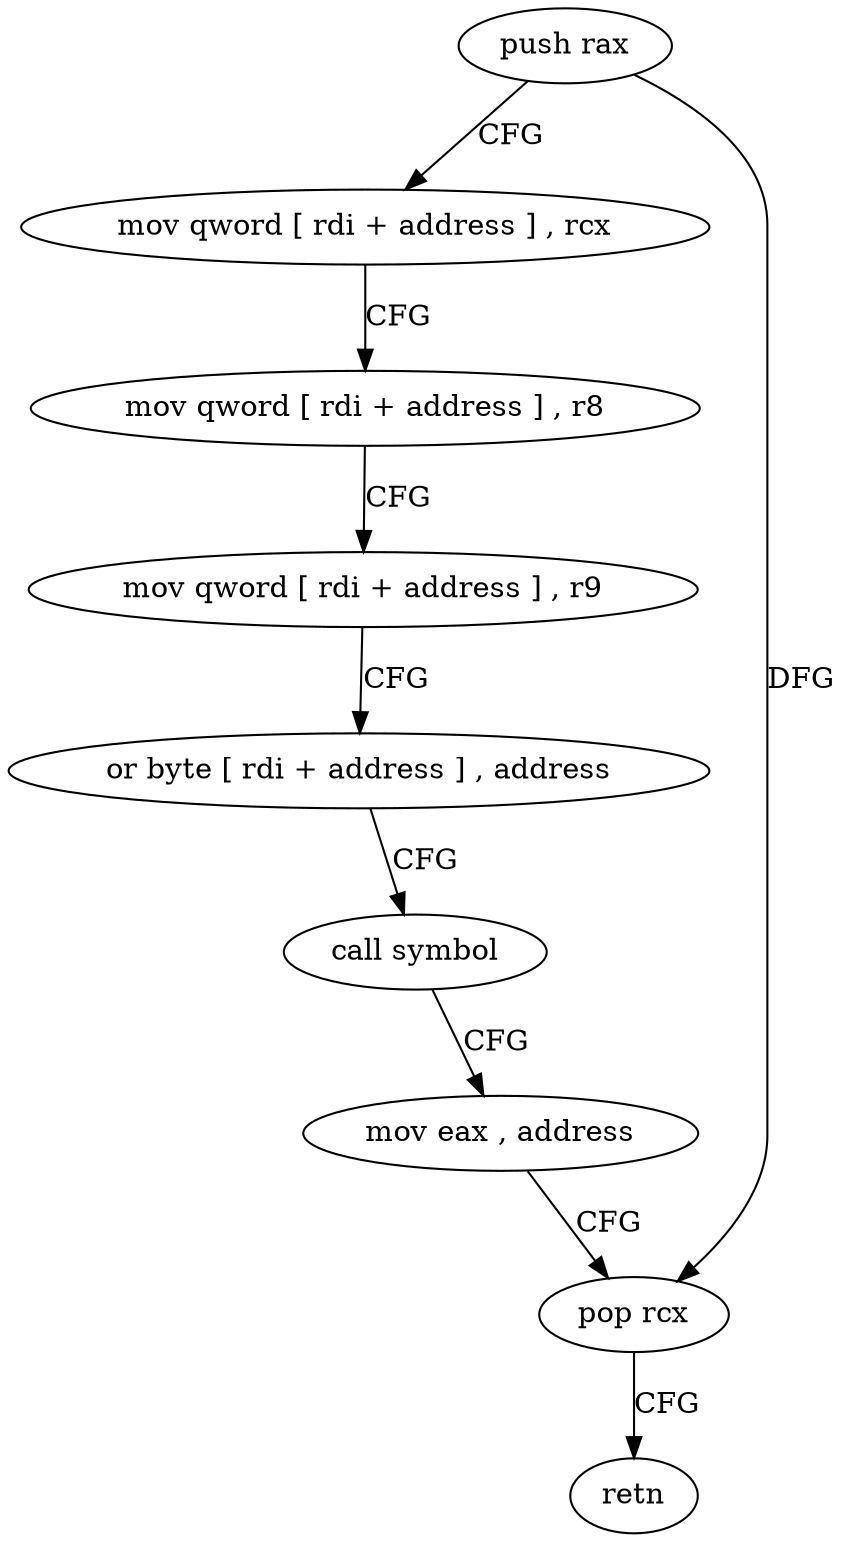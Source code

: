 digraph "func" {
"4259392" [label = "push rax" ]
"4259393" [label = "mov qword [ rdi + address ] , rcx" ]
"4259397" [label = "mov qword [ rdi + address ] , r8" ]
"4259401" [label = "mov qword [ rdi + address ] , r9" ]
"4259405" [label = "or byte [ rdi + address ] , address" ]
"4259409" [label = "call symbol" ]
"4259414" [label = "mov eax , address" ]
"4259419" [label = "pop rcx" ]
"4259420" [label = "retn" ]
"4259392" -> "4259393" [ label = "CFG" ]
"4259392" -> "4259419" [ label = "DFG" ]
"4259393" -> "4259397" [ label = "CFG" ]
"4259397" -> "4259401" [ label = "CFG" ]
"4259401" -> "4259405" [ label = "CFG" ]
"4259405" -> "4259409" [ label = "CFG" ]
"4259409" -> "4259414" [ label = "CFG" ]
"4259414" -> "4259419" [ label = "CFG" ]
"4259419" -> "4259420" [ label = "CFG" ]
}
